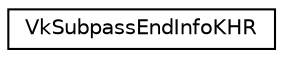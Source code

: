 digraph "Graphical Class Hierarchy"
{
 // LATEX_PDF_SIZE
  edge [fontname="Helvetica",fontsize="10",labelfontname="Helvetica",labelfontsize="10"];
  node [fontname="Helvetica",fontsize="10",shape=record];
  rankdir="LR";
  Node0 [label="VkSubpassEndInfoKHR",height=0.2,width=0.4,color="black", fillcolor="white", style="filled",URL="$d0/d73/structVkSubpassEndInfoKHR.html",tooltip=" "];
}

